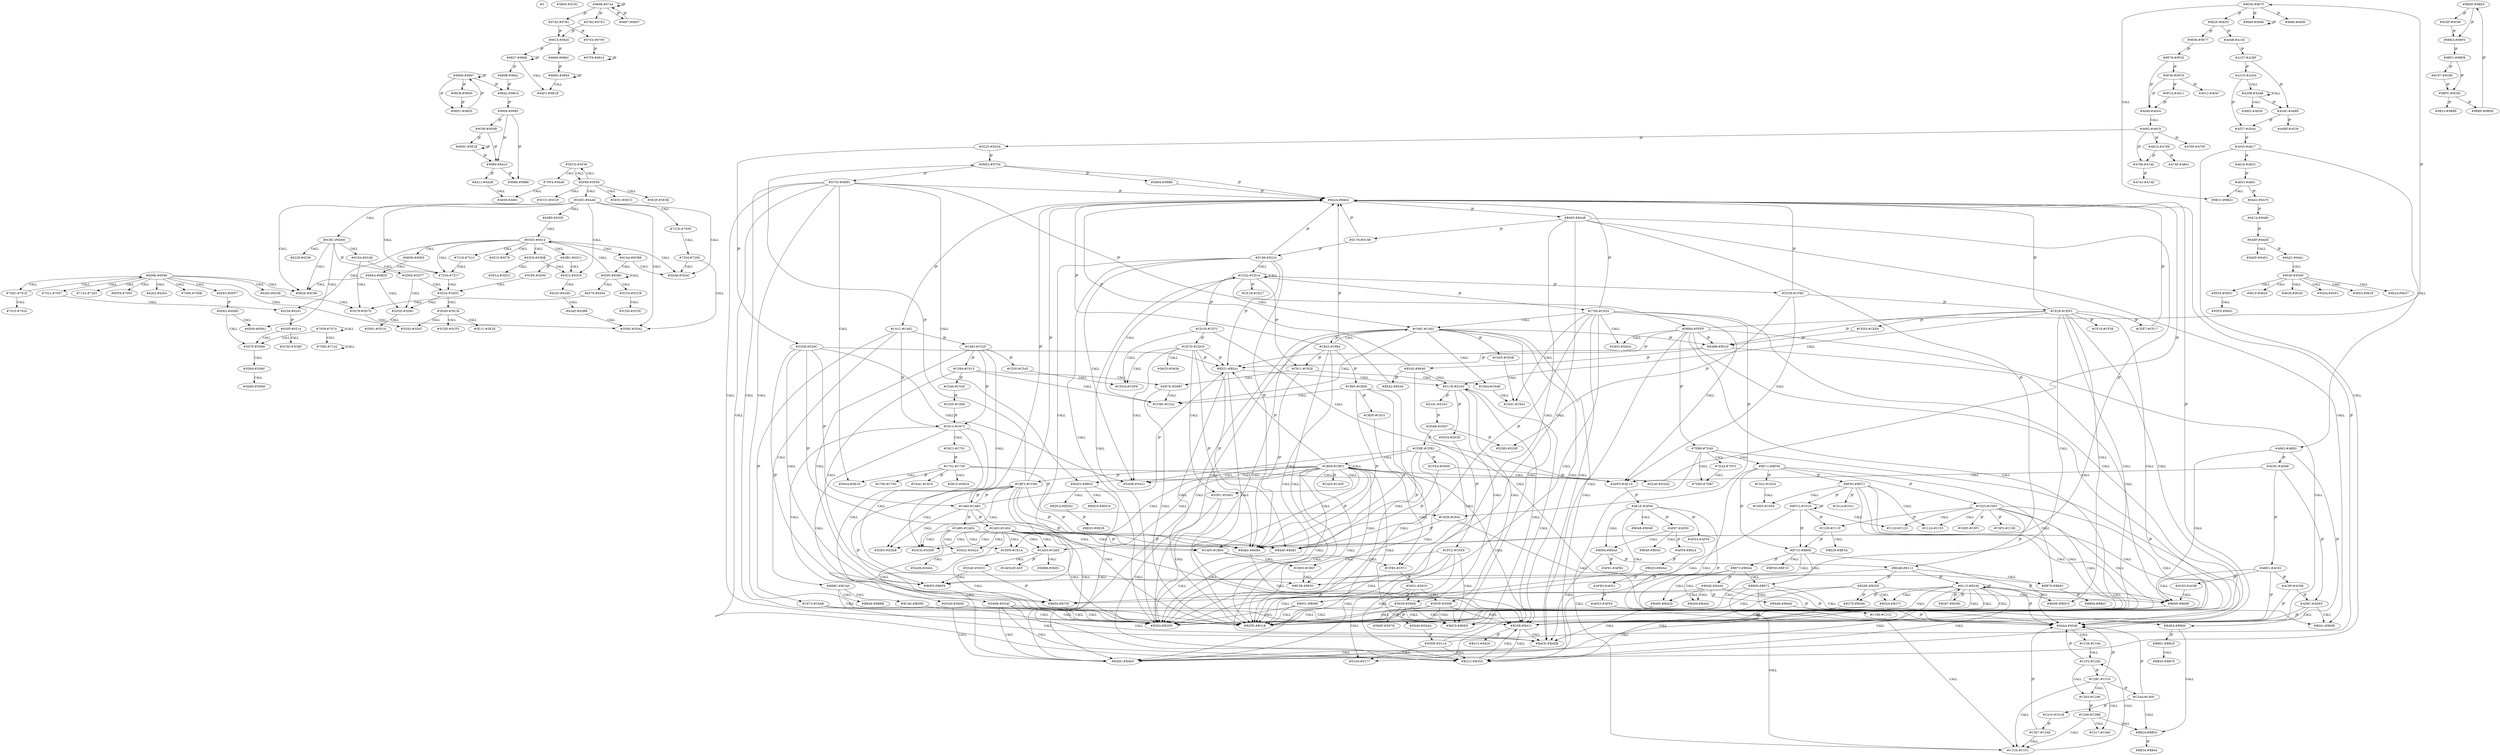strict digraph G {
  1 [ label="#0" ];
  2 [ label="#5B00:#5C5C" ];
  3 [ label="#99B6:#99B8" ];
  4 [ label="#A939:#A961" ];
  5 [ label="#954F:#95D9" ];
  6 [ label="#BACE:#BADB" ];
  7 [ label="#ADF0:#AE1D" ];
  8 [ label="#AE1E:#AF66" ];
  9 [ label="#B2E0:#B2FD" ];
  10 [ label="#B2FE:#B31B" ];
  11 [ label="#CC8E:#CCA1" ];
  12 [ label="#BADC:#BAE9" ];
  13 [ label="#B35B:#B412" ];
  14 [ label="#B31C:#B35A" ];
  15 [ label="#B6C0:#B6EE" ];
  16 [ label="#D11B:#D160" ];
  17 [ label="#B69F:#B6BF" ];
  18 [ label="#94AA:#954E" ];
  19 [ label="#A682:#A6C9" ];
  20 [ label="#9E78:#9F35" ];
  21 [ label="#9F36:#9FC9" ];
  22 [ label="#9FCA:#A011" ];
  23 [ label="#A048:#A04A" ];
  24 [ label="#A76F:#A795" ];
  25 [ label="#A7A1:#A7AE" ];
  26 [ label="#A157:#A1BF" ];
  27 [ label="#A962:#ABE0" ];
  28 [ label="#9B1C:#9B22" ];
  29 [ label="#9BDF:#9BE9" ];
  30 [ label="#9C8F:#9C96" ];
  31 [ label="#9BEA:#9BF0" ];
  32 [ label="#9BF1:#9BFB" ];
  33 [ label="#9C97:#9C9E" ];
  34 [ label="#9BFC:#9C8E" ];
  35 [ label="#9B23:#9BBE" ];
  36 [ label="#9A7A:#9A8E" ];
  37 [ label="#9A8F:#9ADE" ];
  38 [ label="#9ADF:#9AF2" ];
  39 [ label="#B04F:#B050" ];
  40 [ label="#AF67:#AF80" ];
  41 [ label="#B09A:#B0AA" ];
  42 [ label="#B29E:#B2DF" ];
  43 [ label="#B113:#B249" ];
  44 [ label="#B24A:#B27C" ];
  45 [ label="#C702:#C75F" ];
  46 [ label="#D60A:#D61E" ];
  47 [ label="#D61F:#D634" ];
  48 [ label="#CE1B:#CE27" ];
  49 [ label="#BE3B:#BF0C" ];
  50 [ label="#BD9E:#BDC5" ];
  51 [ label="#B5A5:#B640" ];
  52 [ label="#B42A:#B464" ];
  53 [ label="#B465:#B4AE" ];
  54 [ label="#C41C:#C482" ];
  55 [ label="#C673:#C6AB" ];
  56 [ label="#C760:#C793" ];
  57 [ label="#D03F:#D09F" ];
  58 [ label="#D164:#D177" ];
  59 [ label="#D0A0:#D0AA" ];
  60 [ label="#963E:#967F" ];
  61 [ label="#9BBF:#9BDE" ];
  62 [ label="#9698:#97A4" ];
  63 [ label="#9697:#9697" ];
  64 [ label="#9827:#9868" ];
  65 [ label="#98A2:#98CA" ];
  66 [ label="#98D1:#98D5" ];
  67 [ label="#98D6:#9907" ];
  68 [ label="#9C9F:#9D0B" ];
  69 [ label="#99B9:#9A10" ];
  70 [ label="#9A11:#9A2B" ];
  71 [ label="#C283:#C298" ];
  72 [ label="#C299:#C2BB" ];
  73 [ label="#7E4A:#7FF3" ];
  74 [ label="#AC9C:#AD6B" ];
  75 [ label="#ABE1:#AC82" ];
  76 [ label="#D46B:#D5AC" ];
  77 [ label="#D5AD:#D609" ];
  78 [ label="#C6C1:#C701" ];
  79 [ label="#C6AC:#C6C0" ];
  80 [ label="#9E2F:#9E55" ];
  81 [ label="#9E56:#9E77" ];
  82 [ label="#A1C0:#A20A" ];
  83 [ label="#A802:#A938" ];
  84 [ label="#A527:#A544" ];
  85 [ label="#A545:#A617" ];
  86 [ label="#A618:#A652" ];
  87 [ label="#A653:#A681" ];
  88 [ label="#9A42:#9A79" ];
  89 [ label="#9A2C:#9A41" ];
  90 [ label="#B4BB:#B520" ];
  91 [ label="#B521:#B5A1" ];
  92 [ label="#9680:#9688" ];
  93 [ label="#97A5:#97B1" ];
  94 [ label="#9815:#9826" ];
  95 [ label="#989B:#98A1" ];
  96 [ label="#9908:#99B5" ];
  97 [ label="#95F4:#95FC" ];
  98 [ label="#95FD:#9602" ];
  99 [ label="#B710:#B808" ];
  100 [ label="#B9AE:#BA48" ];
  101 [ label="#B9AB:#B9AD" ];
  102 [ label="#A04B:#A156" ];
  103 [ label="#A3AC:#A4BE" ];
  104 [ label="#961F:#9629" ];
  105 [ label="#9638:#963D" ];
  106 [ label="#CCA2:#CD1A" ];
  107 [ label="#C8DF:#C910" ];
  108 [ label="#B4B2:#B4BA" ];
  109 [ label="#B4AF:#B4B1" ];
  110 [ label="#9689:#9696" ];
  111 [ label="#98CB:#98D0" ];
  112 [ label="#7DB8:#7E49" ];
  113 [ label="#BF11:#BF94" ];
  114 [ label="#7D60:#7DB7" ];
  115 [ label="#C1CD:#C1F1" ];
  116 [ label="#C1F2:#C282" ];
  117 [ label="#BBBC:#BCAD" ];
  118 [ label="#C843:#C884" ];
  119 [ label="#B0AB:#B112" ];
  120 [ label="#AF81:#AFB4" ];
  121 [ label="#AFE3:#AFE9" ];
  122 [ label="#CF39:#CF8D" ];
  123 [ label="#D001:#D033" ];
  124 [ label="#D0D8:#D11A" ];
  125 [ label="#D29D:#D29F" ];
  126 [ label="#B641:#B69E" ];
  127 [ label="#C483:#C52F" ];
  128 [ label="#C614:#C672" ];
  129 [ label="#BAEA:#BB00" ];
  130 [ label="#BB2A:#BB33" ];
  131 [ label="#BB45:#BB78" ];
  132 [ label="#C83B:#C842" ];
  133 [ label="#BB34:#BB44" ];
  134 [ label="#BB01:#BB29" ];
  135 [ label="#C317:#C366" ];
  136 [ label="#C0E6:#C0EE" ];
  137 [ label="#BE29:#BE3A" ];
  138 [ label="#9D0C:#9E2E" ];
  139 [ label="#AFEA:#AFF8" ];
  140 [ label="#D639:#D66E" ];
  141 [ label="#D66F:#D67D" ];
  142 [ label="#CB05:#CB07" ];
  143 [ label="#BDD3:#BE02" ];
  144 [ label="#BDCA:#BDD2" ];
  145 [ label="#BE03:#BE28" ];
  146 [ label="#A20B:#A3AB" ];
  147 [ label="#D40B:#D421" ];
  148 [ label="#CF18:#CF38" ];
  149 [ label="#A6CA:#A76E" ];
  150 [ label="#A796:#A7A0" ];
  151 [ label="#BF95:#BFC1" ];
  152 [ label="#C01A:#C021" ];
  153 [ label="#C109:#C11F" ];
  154 [ label="#C124:#C155" ];
  155 [ label="#C120:#C123" ];
  156 [ label="#CDCA:#CDF8" ];
  157 [ label="#C55F:#C599" ];
  158 [ label="#CD1B:#CD7C" ];
  159 [ label="#D3EC:#D402" ];
  160 [ label="#C794:#C83A" ];
  161 [ label="#CD7D:#CDC9" ];
  162 [ label="#B973:#B9AA" ];
  163 [ label="#C2BC:#C316" ];
  164 [ label="#D635:#D638" ];
  165 [ label="#D3E0:#D3EB" ];
  166 [ label="#CDF9:#CE1A" ];
  167 [ label="#CAF0:#CB04" ];
  168 [ label="#BDC6:#BDC9" ];
  169 [ label="#CFB3:#CFC1" ];
  170 [ label="#D3CD:#D3DF" ];
  171 [ label="#D422:#D42A" ];
  172 [ label="#D42B:#D46A" ];
  173 [ label="#CAD5:#CAE8" ];
  174 [ label="#D6B8:#D6E2" ];
  175 [ label="#D3AE:#D3CC" ];
  176 [ label="#B6EF:#B6F9" ];
  177 [ label="#CAE9:#CAEF" ];
  178 [ label="#B6FA:#B70F" ];
  179 [ label="#D0AB:#D0D7" ];
  180 [ label="#CF8E:#CFB2" ];
  181 [ label="#CFC2:#CFE9" ];
  182 [ label="#D2A0:#D3AD" ];
  183 [ label="#CE28:#CEE3" ];
  184 [ label="#D034:#D03E" ];
  185 [ label="#CEE7:#CF17" ];
  186 [ label="#A7AF:#A801" ];
  187 [ label="#B04B:#B04E" ];
  188 [ label="#B051:#B099" ];
  189 [ label="#C022:#C024" ];
  190 [ label="#C025:#C0E5" ];
  191 [ label="#BB79:#BB83" ];
  192 [ label="#BB84:#BBA7" ];
  193 [ label="#CEE4:#CEE6" ];
  194 [ label="#B287:#B29D" ];
  195 [ label="#97F9:#9814" ];
  196 [ label="#97E4:#97F8" ];
  197 [ label="#9AF3:#9B1B" ];
  198 [ label="#95DA:#95F3" ];
  199 [ label="#9603:#961E" ];
  200 [ label="#962A:#9637" ];
  201 [ label="#986D:#989A" ];
  202 [ label="#97B2:#97E3" ];
  203 [ label="#9869:#986C" ];
  204 [ label="#A012:#A047" ];
  205 [ label="#C0F2:#C108" ];
  206 [ label="#D161:#D163" ];
  207 [ label="#D403:#D40A" ];
  208 [ label="#CB08:#CBF2" ];
  209 [ label="#AD6C:#ADEF" ];
  210 [ label="#D755:#D893" ];
  211 [ label="#D8BA:#FFFF" ];
  212 [ label="#B5A2:#B5A4" ];
  213 [ label="#BCAE:#BD9D" ];
  214 [ label="#CFEA:#D000" ];
  215 [ label="#B27D:#B286" ];
  216 [ label="#AC83:#AC8E" ];
  217 [ label="#AC8F:#AC9B" ];
  218 [ label="#C93C:#C943" ];
  219 [ label="#D67E:#D6B7" ];
  220 [ label="#C944:#C94B" ];
  221 [ label="#C911:#C92E" ];
  222 [ label="#D6E3:#D754" ];
  223 [ label="#A4BF:#A526" ];
  224 [ label="#D25B:#D29C" ];
  225 [ label="#C530:#C545" ];
  226 [ label="#C0EF:#C0F1" ];
  227 [ label="#CA60:#CAB4" ];
  228 [ label="#C94C:#CA02" ];
  229 [ label="#C92F:#C93B" ];
  230 [ label="#CBF3:#CC8D" ];
  231 [ label="#C885:#C8DE" ];
  232 [ label="#BA95:#BACD" ];
  233 [ label="#D178:#D198" ];
  234 [ label="#D199:#D224" ];
  235 [ label="#C3AA:#C40F" ];
  236 [ label="#D225:#D25A" ];
  237 [ label="#BA49:#BA94" ];
  238 [ label="#BF0D:#BF10" ];
  239 [ label="#B809:#B972" ];
  240 [ label="#D894:#D8B9" ];
  241 [ label="#C410:#C41B" ];
  242 [ label="#C367:#C3A9" ];
  243 [ label="#B413:#B429" ];
  244 [ label="#C186:#C1CC" ];
  245 [ label="#AFF9:#B024" ];
  246 [ label="#BFC2:#C019" ];
  247 [ label="#C59A:#C613" ];
  248 [ label="#C546:#C55E" ];
  249 [ label="#CA55:#CA5F" ];
  250 [ label="#BBA8:#BBBB" ];
  251 [ label="#B025:#B04A" ];
  252 [ label="#AFB5:#AFE2" ];
  253 [ label="#CA03:#CA54" ];
  254 [ label="#CAB5:#CAD4" ];
  255 [ label="#C156:#C164" ];
  256 [ label="#6B2E:#6C99" ];
  257 [ label="#6FF8:#7005" ];
  258 [ label="#6D96:#6FB0" ];
  259 [ label="#6262:#6264" ];
  260 [ label="#6265:#633E" ];
  261 [ label="#5DA3:#5DA7" ];
  262 [ label="#701F:#7020" ];
  263 [ label="#6D09:#6D61" ];
  264 [ label="#5D7F:#5D89" ];
  265 [ label="#7006:#700B" ];
  266 [ label="#700C:#701E" ];
  267 [ label="#70B3:#7142" ];
  268 [ label="#7021:#7057" ];
  269 [ label="#6259:#6261" ];
  270 [ label="#5C5D:#5CBF" ];
  271 [ label="#650F:#6514" ];
  272 [ label="#7058:#707A" ];
  273 [ label="#6FE5:#6FF7" ];
  274 [ label="#6D62:#6D8D" ];
  275 [ label="#7143:#7203" ];
  276 [ label="#5CC0:#5CCB" ];
  277 [ label="#5CD0:#5CDC" ];
  278 [ label="#6CAA:#6CBB" ];
  279 [ label="#5DA8:#5DAC" ];
  280 [ label="#6595:#65BC" ];
  281 [ label="#6579:#6594" ];
  282 [ label="#5D78:#5D7E" ];
  283 [ label="#5D9E:#5DA2" ];
  284 [ label="#6C9A:#6CA9" ];
  285 [ label="#720A:#7217" ];
  286 [ label="#5D24:#5D5C" ];
  287 [ label="#5DAD:#5E1B" ];
  288 [ label="#5E1C:#5E2E" ];
  289 [ label="#5CDD:#5CF5" ];
  290 [ label="#5D8D:#5D9D" ];
  291 [ label="#5D8A:#5D8C" ];
  292 [ label="#5D5D:#5D6C" ];
  293 [ label="#5D01:#5D19" ];
  294 [ label="#65D3:#6614" ];
  295 [ label="#63C9:#63DB" ];
  296 [ label="#63C2:#63C8" ];
  297 [ label="#633F:#634D" ];
  298 [ label="#634E:#63BB" ];
  299 [ label="#5D1A:#5D23" ];
  300 [ label="#66D8:#66E9" ];
  301 [ label="#66EA:#6B2D" ];
  302 [ label="#6515:#6578" ];
  303 [ label="#63BC:#63C1" ];
  304 [ label="#5CF6:#5D00" ];
  305 [ label="#721D:#7D5F" ];
  306 [ label="#7204:#7209" ];
  307 [ label="#6CBC:#6D08" ];
  308 [ label="#6228:#6258" ];
  309 [ label="#5D6D:#5D77" ];
  310 [ label="#64B9:#650E" ];
  311 [ label="#7218:#721C" ];
  312 [ label="#5CCC:#5CCF" ];
  313 [ label="#63DC:#64AD" ];
  314 [ label="#5E5C:#5ECC" ];
  315 [ label="#5F89:#5FF8" ];
  316 [ label="#5ECD:#5F36" ];
  317 [ label="#7FF4:#94A9" ];
  318 [ label="#5E2F:#5E5B" ];
  5 -> 105 [ label="CALL" ];
  5 -> 199 [ label="CALL" ];
  5 -> 198 [ label="CALL" ];
  5 -> 200 [ label="CALL" ];
  5 -> 97 [ label="CALL" ];
  5 -> 104 [ label="CALL" ];
  6 -> 12 [ label="CALL" ];
  7 -> 8 [ label="JP" ];
  8 -> 40 [ label="JP" ];
  8 -> 139 [ label="JP" ];
  8 -> 187 [ label="CALL" ];
  8 -> 188 [ label="CALL" ];
  8 -> 18 [ label="JP" ];
  8 -> 41 [ label="CALL" ];
  11 -> 106 [ label="CALL" ];
  13 -> 6 [ label="CALL" ];
  13 -> 14 [ label="CALL" ];
  13 -> 243 [ label="JP" ];
  14 -> 13 [ label="CALL" ];
  16 -> 58 [ label="CALL" ];
  16 -> 57 [ label="CALL" ];
  16 -> 206 [ label="JP" ];
  16 -> 140 [ label="CALL" ];
  16 -> 184 [ label="JP" ];
  17 -> 9 [ label="CALL" ];
  18 -> 255 [ label="CALL" ];
  19 -> 150 [ label="JP" ];
  19 -> 24 [ label="JP" ];
  19 -> 149 [ label="JP" ];
  19 -> 236 [ label="JP" ];
  20 -> 23 [ label="JP" ];
  20 -> 21 [ label="JP" ];
  21 -> 204 [ label="JP" ];
  21 -> 22 [ label="JP" ];
  21 -> 23 [ label="JP" ];
  22 -> 23 [ label="JP" ];
  23 -> 19 [ label="CALL" ];
  26 -> 82 [ label="JP" ];
  26 -> 103 [ label="JP" ];
  27 -> 18 [ label="JP" ];
  27 -> 17 [ label="CALL" ];
  27 -> 74 [ label="JP" ];
  29 -> 31 [ label="JP" ];
  29 -> 30 [ label="JP" ];
  30 -> 31 [ label="JP" ];
  31 -> 32 [ label="JP" ];
  32 -> 34 [ label="JP" ];
  32 -> 33 [ label="JP" ];
  33 -> 34 [ label="JP" ];
  34 -> 35 [ label="JP" ];
  34 -> 61 [ label="JP" ];
  36 -> 37 [ label="JP" ];
  37 -> 38 [ label="CALL" ];
  37 -> 89 [ label="JP" ];
  40 -> 245 [ label="JP" ];
  40 -> 41 [ label="CALL" ];
  40 -> 39 [ label="CALL" ];
  41 -> 119 [ label="JP" ];
  41 -> 120 [ label="JP" ];
  41 -> 6 [ label="CALL" ];
  42 -> 17 [ label="CALL" ];
  42 -> 44 [ label="CALL" ];
  42 -> 14 [ label="CALL" ];
  42 -> 215 [ label="JP" ];
  42 -> 15 [ label="CALL" ];
  43 -> 14 [ label="CALL" ];
  43 -> 17 [ label="CALL" ];
  43 -> 15 [ label="CALL" ];
  43 -> 12 [ label="CALL" ];
  43 -> 10 [ label="CALL" ];
  43 -> 194 [ label="JP" ];
  43 -> 44 [ label="CALL" ];
  43 -> 9 [ label="CALL" ];
  43 -> 13 [ label="CALL" ];
  43 -> 43 [ label="JP" ];
  43 -> 18 [ label="JP" ];
  43 -> 215 [ label="JP" ];
  43 -> 50 [ label="CALL" ];
  45 -> 47 [ label="CALL" ];
  45 -> 79 [ label="JP" ];
  45 -> 46 [ label="CALL" ];
  45 -> 7 [ label="CALL" ];
  45 -> 56 [ label="JP" ];
  45 -> 132 [ label="JP" ];
  51 -> 17 [ label="CALL" ];
  51 -> 16 [ label="CALL" ];
  51 -> 52 [ label="JP" ];
  51 -> 212 [ label="JP" ];
  52 -> 54 [ label="JP" ];
  52 -> 18 [ label="JP" ];
  52 -> 53 [ label="JP" ];
  53 -> 9 [ label="CALL" ];
  53 -> 10 [ label="CALL" ];
  53 -> 233 [ label="JP" ];
  53 -> 109 [ label="JP" ];
  53 -> 126 [ label="CALL" ];
  53 -> 108 [ label="JP" ];
  54 -> 55 [ label="JP" ];
  54 -> 128 [ label="JP" ];
  54 -> 117 [ label="CALL" ];
  54 -> 127 [ label="JP" ];
  55 -> 10 [ label="CALL" ];
  55 -> 6 [ label="CALL" ];
  57 -> 59 [ label="JP" ];
  57 -> 10 [ label="CALL" ];
  57 -> 15 [ label="CALL" ];
  57 -> 13 [ label="CALL" ];
  59 -> 124 [ label="JP" ];
  60 -> 28 [ label="CALL" ];
  60 -> 80 [ label="JP" ];
  60 -> 92 [ label="JP" ];
  60 -> 110 [ label="JP" ];
  61 -> 29 [ label="JP" ];
  62 -> 62 [ label="JP" ];
  62 -> 93 [ label="JP" ];
  62 -> 202 [ label="JP" ];
  62 -> 63 [ label="JP" ];
  63 -> 62 [ label="JP" ];
  64 -> 64 [ label="JP" ];
  64 -> 95 [ label="JP" ];
  64 -> 197 [ label="CALL" ];
  65 -> 96 [ label="JP" ];
  66 -> 67 [ label="JP" ];
  67 -> 66 [ label="JP" ];
  67 -> 67 [ label="JP" ];
  67 -> 111 [ label="JP" ];
  67 -> 65 [ label="JP" ];
  68 -> 69 [ label="JP" ];
  68 -> 138 [ label="JP" ];
  69 -> 3 [ label="JP" ];
  69 -> 70 [ label="JP" ];
  70 -> 4 [ label="CALL" ];
  71 -> 72 [ label="JP" ];
  72 -> 130 [ label="CALL" ];
  72 -> 135 [ label="CALL" ];
  72 -> 115 [ label="CALL" ];
  73 -> 114 [ label="CALL" ];
  74 -> 7 [ label="CALL" ];
  74 -> 209 [ label="JP" ];
  74 -> 75 [ label="JP" ];
  75 -> 18 [ label="JP" ];
  75 -> 17 [ label="CALL" ];
  75 -> 216 [ label="JP" ];
  75 -> 217 [ label="JP" ];
  76 -> 14 [ label="CALL" ];
  76 -> 15 [ label="CALL" ];
  76 -> 12 [ label="CALL" ];
  76 -> 6 [ label="CALL" ];
  76 -> 9 [ label="CALL" ];
  77 -> 12 [ label="CALL" ];
  77 -> 9 [ label="CALL" ];
  78 -> 45 [ label="JP" ];
  80 -> 81 [ label="JP" ];
  80 -> 102 [ label="JP" ];
  81 -> 20 [ label="JP" ];
  82 -> 84 [ label="JP" ];
  82 -> 146 [ label="CALL" ];
  84 -> 85 [ label="JP" ];
  85 -> 27 [ label="CALL" ];
  85 -> 12 [ label="CALL" ];
  85 -> 86 [ label="JP" ];
  86 -> 87 [ label="JP" ];
  87 -> 28 [ label="CALL" ];
  87 -> 88 [ label="JP" ];
  88 -> 36 [ label="JP" ];
  89 -> 5 [ label="CALL" ];
  90 -> 51 [ label="JP" ];
  90 -> 15 [ label="CALL" ];
  90 -> 91 [ label="JP" ];
  91 -> 10 [ label="CALL" ];
  91 -> 13 [ label="CALL" ];
  91 -> 16 [ label="CALL" ];
  92 -> 92 [ label="JP" ];
  93 -> 94 [ label="JP" ];
  93 -> 196 [ label="JP" ];
  94 -> 203 [ label="JP" ];
  94 -> 64 [ label="JP" ];
  95 -> 65 [ label="JP" ];
  96 -> 69 [ label="JP" ];
  96 -> 3 [ label="JP" ];
  96 -> 68 [ label="JP" ];
  97 -> 98 [ label="CALL" ];
  99 -> 239 [ label="CALL" ];
  99 -> 238 [ label="CALL" ];
  99 -> 176 [ label="CALL" ];
  99 -> 18 [ label="JP" ];
  99 -> 162 [ label="JP" ];
  100 -> 101 [ label="JP" ];
  100 -> 237 [ label="CALL" ];
  100 -> 18 [ label="JP" ];
  100 -> 232 [ label="CALL" ];
  100 -> 178 [ label="JP" ];
  101 -> 18 [ label="JP" ];
  102 -> 26 [ label="JP" ];
  103 -> 84 [ label="JP" ];
  103 -> 223 [ label="JP" ];
  106 -> 48 [ label="JP" ];
  106 -> 158 [ label="JP" ];
  106 -> 228 [ label="CALL" ];
  106 -> 122 [ label="JP" ];
  106 -> 9 [ label="CALL" ];
  106 -> 160 [ label="JP" ];
  106 -> 106 [ label="CALL" ];
  106 -> 221 [ label="JP" ];
  107 -> 108 [ label="JP" ];
  108 -> 13 [ label="CALL" ];
  109 -> 9 [ label="CALL" ];
  111 -> 66 [ label="JP" ];
  112 -> 113 [ label="CALL" ];
  112 -> 73 [ label="CALL" ];
  112 -> 115 [ label="CALL" ];
  112 -> 114 [ label="CALL" ];
  112 -> 18 [ label="JP" ];
  113 -> 12 [ label="CALL" ];
  113 -> 191 [ label="CALL" ];
  113 -> 190 [ label="JP" ];
  113 -> 151 [ label="JP" ];
  113 -> 99 [ label="JP" ];
  113 -> 189 [ label="JP" ];
  115 -> 116 [ label="CALL" ];
  116 -> 18 [ label="JP" ];
  116 -> 71 [ label="CALL" ];
  116 -> 163 [ label="JP" ];
  117 -> 250 [ label="CALL" ];
  117 -> 213 [ label="CALL" ];
  117 -> 10 [ label="CALL" ];
  118 -> 52 [ label="JP" ];
  118 -> 221 [ label="JP" ];
  118 -> 9 [ label="CALL" ];
  118 -> 10 [ label="CALL" ];
  118 -> 228 [ label="CALL" ];
  118 -> 231 [ label="JP" ];
  119 -> 42 [ label="JP" ];
  119 -> 191 [ label="CALL" ];
  119 -> 10 [ label="CALL" ];
  119 -> 43 [ label="JP" ];
  121 -> 18 [ label="JP" ];
  122 -> 52 [ label="JP" ];
  122 -> 7 [ label="CALL" ];
  122 -> 183 [ label="JP" ];
  122 -> 125 [ label="JP" ];
  123 -> 57 [ label="CALL" ];
  123 -> 58 [ label="CALL" ];
  123 -> 10 [ label="CALL" ];
  123 -> 140 [ label="CALL" ];
  124 -> 14 [ label="CALL" ];
  124 -> 58 [ label="CALL" ];
  124 -> 52 [ label="JP" ];
  124 -> 16 [ label="CALL" ];
  127 -> 170 [ label="CALL" ];
  127 -> 128 [ label="JP" ];
  127 -> 176 [ label="CALL" ];
  127 -> 247 [ label="JP" ];
  127 -> 225 [ label="JP" ];
  128 -> 78 [ label="CALL" ];
  128 -> 77 [ label="CALL" ];
  128 -> 49 [ label="CALL" ];
  128 -> 76 [ label="CALL" ];
  128 -> 10 [ label="CALL" ];
  129 -> 134 [ label="JP" ];
  129 -> 130 [ label="CALL" ];
  130 -> 133 [ label="JP" ];
  132 -> 126 [ label="CALL" ];
  132 -> 109 [ label="JP" ];
  134 -> 131 [ label="CALL" ];
  138 -> 69 [ label="JP" ];
  138 -> 138 [ label="JP" ];
  139 -> 18 [ label="JP" ];
  140 -> 15 [ label="CALL" ];
  140 -> 10 [ label="CALL" ];
  140 -> 141 [ label="JP" ];
  140 -> 13 [ label="CALL" ];
  142 -> 49 [ label="CALL" ];
  143 -> 14 [ label="CALL" ];
  143 -> 168 [ label="CALL" ];
  143 -> 144 [ label="CALL" ];
  144 -> 145 [ label="JP" ];
  146 -> 103 [ label="JP" ];
  146 -> 83 [ label="CALL" ];
  146 -> 146 [ label="CALL" ];
  149 -> 186 [ label="JP" ];
  149 -> 150 [ label="JP" ];
  150 -> 25 [ label="JP" ];
  151 -> 136 [ label="CALL" ];
  151 -> 246 [ label="JP" ];
  151 -> 9 [ label="CALL" ];
  151 -> 10 [ label="CALL" ];
  151 -> 13 [ label="CALL" ];
  151 -> 154 [ label="CALL" ];
  151 -> 152 [ label="JP" ];
  153 -> 137 [ label="CALL" ];
  153 -> 99 [ label="JP" ];
  157 -> 128 [ label="JP" ];
  158 -> 7 [ label="CALL" ];
  158 -> 156 [ label="CALL" ];
  158 -> 161 [ label="JP" ];
  159 -> 14 [ label="CALL" ];
  159 -> 9 [ label="CALL" ];
  160 -> 207 [ label="CALL" ];
  160 -> 6 [ label="CALL" ];
  160 -> 13 [ label="CALL" ];
  160 -> 132 [ label="JP" ];
  160 -> 9 [ label="CALL" ];
  160 -> 218 [ label="CALL" ];
  160 -> 52 [ label="JP" ];
  160 -> 109 [ label="JP" ];
  160 -> 228 [ label="CALL" ];
  160 -> 7 [ label="CALL" ];
  161 -> 147 [ label="CALL" ];
  161 -> 108 [ label="JP" ];
  161 -> 164 [ label="CALL" ];
  161 -> 109 [ label="JP" ];
  161 -> 91 [ label="JP" ];
  161 -> 156 [ label="CALL" ];
  161 -> 159 [ label="CALL" ];
  162 -> 232 [ label="CALL" ];
  162 -> 100 [ label="JP" ];
  162 -> 237 [ label="CALL" ];
  162 -> 239 [ label="CALL" ];
  163 -> 235 [ label="JP" ];
  163 -> 71 [ label="CALL" ];
  163 -> 18 [ label="JP" ];
  163 -> 135 [ label="CALL" ];
  163 -> 115 [ label="CALL" ];
  166 -> 10 [ label="CALL" ];
  167 -> 142 [ label="CALL" ];
  167 -> 169 [ label="CALL" ];
  169 -> 123 [ label="JP" ];
  171 -> 172 [ label="CALL" ];
  173 -> 175 [ label="CALL" ];
  173 -> 174 [ label="CALL" ];
  173 -> 177 [ label="JP" ];
  175 -> 176 [ label="CALL" ];
  175 -> 178 [ label="JP" ];
  179 -> 125 [ label="JP" ];
  179 -> 180 [ label="JP" ];
  180 -> 214 [ label="JP" ];
  180 -> 109 [ label="JP" ];
  180 -> 147 [ label="CALL" ];
  180 -> 208 [ label="CALL" ];
  180 -> 9 [ label="CALL" ];
  180 -> 169 [ label="CALL" ];
  181 -> 12 [ label="CALL" ];
  181 -> 10 [ label="CALL" ];
  181 -> 142 [ label="CALL" ];
  181 -> 14 [ label="CALL" ];
  181 -> 15 [ label="CALL" ];
  182 -> 52 [ label="JP" ];
  183 -> 13 [ label="CALL" ];
  183 -> 50 [ label="CALL" ];
  183 -> 15 [ label="CALL" ];
  183 -> 148 [ label="JP" ];
  183 -> 16 [ label="CALL" ];
  183 -> 52 [ label="JP" ];
  183 -> 185 [ label="JP" ];
  183 -> 49 [ label="CALL" ];
  183 -> 9 [ label="CALL" ];
  183 -> 193 [ label="JP" ];
  183 -> 90 [ label="JP" ];
  184 -> 181 [ label="JP" ];
  185 -> 52 [ label="JP" ];
  188 -> 9 [ label="CALL" ];
  188 -> 10 [ label="CALL" ];
  189 -> 136 [ label="CALL" ];
  190 -> 13 [ label="CALL" ];
  190 -> 9 [ label="CALL" ];
  190 -> 154 [ label="CALL" ];
  190 -> 153 [ label="JP" ];
  190 -> 155 [ label="CALL" ];
  190 -> 10 [ label="CALL" ];
  190 -> 205 [ label="JP" ];
  190 -> 119 [ label="JP" ];
  190 -> 226 [ label="JP" ];
  191 -> 192 [ label="JP" ];
  193 -> 90 [ label="JP" ];
  194 -> 43 [ label="JP" ];
  195 -> 195 [ label="JP" ];
  196 -> 195 [ label="JP" ];
  201 -> 197 [ label="CALL" ];
  201 -> 201 [ label="JP" ];
  202 -> 94 [ label="JP" ];
  203 -> 201 [ label="JP" ];
  206 -> 179 [ label="JP" ];
  208 -> 147 [ label="CALL" ];
  208 -> 10 [ label="CALL" ];
  208 -> 208 [ label="CALL" ];
  208 -> 169 [ label="CALL" ];
  208 -> 143 [ label="CALL" ];
  208 -> 6 [ label="CALL" ];
  208 -> 9 [ label="CALL" ];
  208 -> 15 [ label="CALL" ];
  208 -> 91 [ label="JP" ];
  208 -> 249 [ label="JP" ];
  208 -> 49 [ label="CALL" ];
  208 -> 159 [ label="CALL" ];
  208 -> 7 [ label="CALL" ];
  208 -> 108 [ label="JP" ];
  208 -> 166 [ label="CALL" ];
  208 -> 230 [ label="JP" ];
  208 -> 13 [ label="CALL" ];
  208 -> 173 [ label="CALL" ];
  208 -> 167 [ label="CALL" ];
  209 -> 129 [ label="CALL" ];
  209 -> 18 [ label="JP" ];
  209 -> 126 [ label="CALL" ];
  210 -> 14 [ label="CALL" ];
  210 -> 15 [ label="CALL" ];
  210 -> 52 [ label="JP" ];
  210 -> 46 [ label="CALL" ];
  210 -> 211 [ label="JP" ];
  210 -> 9 [ label="CALL" ];
  210 -> 143 [ label="CALL" ];
  210 -> 10 [ label="CALL" ];
  211 -> 9 [ label="CALL" ];
  211 -> 91 [ label="JP" ];
  211 -> 112 [ label="JP" ];
  211 -> 13 [ label="CALL" ];
  211 -> 6 [ label="CALL" ];
  211 -> 90 [ label="JP" ];
  211 -> 207 [ label="CALL" ];
  211 -> 14 [ label="CALL" ];
  211 -> 60 [ label="JP" ];
  212 -> 52 [ label="JP" ];
  213 -> 9 [ label="CALL" ];
  214 -> 108 [ label="JP" ];
  214 -> 182 [ label="JP" ];
  215 -> 12 [ label="CALL" ];
  216 -> 17 [ label="CALL" ];
  217 -> 18 [ label="JP" ];
  217 -> 209 [ label="JP" ];
  219 -> 10 [ label="CALL" ];
  219 -> 11 [ label="CALL" ];
  220 -> 218 [ label="CALL" ];
  221 -> 219 [ label="CALL" ];
  221 -> 220 [ label="CALL" ];
  221 -> 108 [ label="JP" ];
  222 -> 52 [ label="JP" ];
  222 -> 210 [ label="JP" ];
  222 -> 240 [ label="JP" ];
  224 -> 178 [ label="JP" ];
  224 -> 227 [ label="JP" ];
  224 -> 91 [ label="JP" ];
  224 -> 147 [ label="CALL" ];
  224 -> 176 [ label="CALL" ];
  224 -> 109 [ label="JP" ];
  225 -> 156 [ label="CALL" ];
  227 -> 91 [ label="JP" ];
  227 -> 230 [ label="JP" ];
  227 -> 253 [ label="JP" ];
  227 -> 165 [ label="CALL" ];
  227 -> 108 [ label="JP" ];
  227 -> 52 [ label="JP" ];
  227 -> 254 [ label="JP" ];
  228 -> 118 [ label="JP" ];
  228 -> 9 [ label="CALL" ];
  228 -> 220 [ label="CALL" ];
  228 -> 12 [ label="CALL" ];
  228 -> 10 [ label="CALL" ];
  228 -> 14 [ label="CALL" ];
  228 -> 90 [ label="JP" ];
  228 -> 13 [ label="CALL" ];
  228 -> 15 [ label="CALL" ];
  228 -> 11 [ label="CALL" ];
  228 -> 229 [ label="JP" ];
  229 -> 218 [ label="CALL" ];
  230 -> 222 [ label="JP" ];
  230 -> 52 [ label="JP" ];
  230 -> 10 [ label="CALL" ];
  230 -> 170 [ label="CALL" ];
  230 -> 109 [ label="JP" ];
  230 -> 227 [ label="JP" ];
  230 -> 178 [ label="JP" ];
  230 -> 165 [ label="CALL" ];
  230 -> 12 [ label="CALL" ];
  230 -> 108 [ label="JP" ];
  231 -> 10 [ label="CALL" ];
  231 -> 108 [ label="JP" ];
  231 -> 107 [ label="JP" ];
  231 -> 11 [ label="CALL" ];
  231 -> 12 [ label="CALL" ];
  232 -> 6 [ label="CALL" ];
  233 -> 234 [ label="JP" ];
  233 -> 52 [ label="JP" ];
  234 -> 106 [ label="CALL" ];
  234 -> 108 [ label="JP" ];
  234 -> 91 [ label="JP" ];
  234 -> 176 [ label="CALL" ];
  234 -> 9 [ label="CALL" ];
  234 -> 52 [ label="JP" ];
  234 -> 147 [ label="CALL" ];
  235 -> 241 [ label="JP" ];
  235 -> 18 [ label="JP" ];
  235 -> 130 [ label="CALL" ];
  236 -> 224 [ label="JP" ];
  236 -> 222 [ label="JP" ];
  239 -> 18 [ label="JP" ];
  239 -> 178 [ label="JP" ];
  239 -> 129 [ label="CALL" ];
  239 -> 244 [ label="CALL" ];
  239 -> 115 [ label="CALL" ];
  240 -> 52 [ label="JP" ];
  241 -> 242 [ label="JP" ];
  242 -> 18 [ label="JP" ];
  242 -> 115 [ label="CALL" ];
  244 -> 115 [ label="CALL" ];
  245 -> 251 [ label="JP" ];
  246 -> 246 [ label="JP" ];
  246 -> 153 [ label="JP" ];
  246 -> 155 [ label="CALL" ];
  246 -> 10 [ label="CALL" ];
  246 -> 99 [ label="JP" ];
  247 -> 219 [ label="CALL" ];
  247 -> 248 [ label="JP" ];
  247 -> 11 [ label="CALL" ];
  247 -> 176 [ label="CALL" ];
  248 -> 157 [ label="JP" ];
  251 -> 252 [ label="JP" ];
  252 -> 121 [ label="JP" ];
  253 -> 171 [ label="CALL" ];
  253 -> 165 [ label="CALL" ];
  253 -> 166 [ label="CALL" ];
  253 -> 173 [ label="CALL" ];
  253 -> 12 [ label="CALL" ];
  253 -> 13 [ label="CALL" ];
  253 -> 108 [ label="JP" ];
  253 -> 109 [ label="JP" ];
  253 -> 167 [ label="CALL" ];
  253 -> 9 [ label="CALL" ];
  253 -> 170 [ label="CALL" ];
  254 -> 9 [ label="CALL" ];
  254 -> 167 [ label="CALL" ];
  254 -> 173 [ label="CALL" ];
  254 -> 170 [ label="CALL" ];
  254 -> 171 [ label="CALL" ];
  254 -> 166 [ label="CALL" ];
  255 -> 116 [ label="CALL" ];
  258 -> 257 [ label="CALL" ];
  258 -> 260 [ label="CALL" ];
  258 -> 268 [ label="CALL" ];
  258 -> 265 [ label="CALL" ];
  258 -> 256 [ label="CALL" ];
  258 -> 259 [ label="CALL" ];
  258 -> 266 [ label="CALL" ];
  258 -> 273 [ label="CALL" ];
  258 -> 261 [ label="CALL" ];
  258 -> 275 [ label="CALL" ];
  260 -> 282 [ label="CALL" ];
  264 -> 291 [ label="CALL" ];
  266 -> 258 [ label="CALL" ];
  266 -> 262 [ label="CALL" ];
  267 -> 267 [ label="CALL" ];
  268 -> 269 [ label="CALL" ];
  269 -> 271 [ label="JP" ];
  271 -> 264 [ label="CALL" ];
  271 -> 270 [ label="CALL" ];
  272 -> 267 [ label="CALL" ];
  272 -> 264 [ label="CALL" ];
  272 -> 272 [ label="CALL" ];
  273 -> 274 [ label="JP" ];
  274 -> 264 [ label="CALL" ];
  274 -> 263 [ label="CALL" ];
  276 -> 277 [ label="CALL" ];
  278 -> 280 [ label="CALL" ];
  278 -> 279 [ label="CALL" ];
  280 -> 280 [ label="CALL" ];
  280 -> 276 [ label="CALL" ];
  280 -> 281 [ label="CALL" ];
  280 -> 294 [ label="CALL" ];
  281 -> 282 [ label="CALL" ];
  282 -> 283 [ label="CALL" ];
  284 -> 282 [ label="CALL" ];
  284 -> 285 [ label="CALL" ];
  285 -> 286 [ label="CALL" ];
  286 -> 287 [ label="CALL" ];
  286 -> 292 [ label="CALL" ];
  287 -> 261 [ label="CALL" ];
  287 -> 288 [ label="CALL" ];
  287 -> 289 [ label="CALL" ];
  291 -> 290 [ label="CALL" ];
  292 -> 293 [ label="CALL" ];
  294 -> 269 [ label="CALL" ];
  294 -> 302 [ label="CALL" ];
  294 -> 295 [ label="CALL" ];
  294 -> 300 [ label="CALL" ];
  294 -> 279 [ label="CALL" ];
  294 -> 311 [ label="CALL" ];
  294 -> 303 [ label="CALL" ];
  294 -> 285 [ label="CALL" ];
  294 -> 278 [ label="CALL" ];
  295 -> 299 [ label="CALL" ];
  295 -> 296 [ label="CALL" ];
  296 -> 297 [ label="CALL" ];
  297 -> 298 [ label="CALL" ];
  298 -> 283 [ label="CALL" ];
  300 -> 301 [ label="CALL" ];
  301 -> 256 [ label="CALL" ];
  301 -> 292 [ label="CALL" ];
  303 -> 296 [ label="CALL" ];
  303 -> 304 [ label="JP" ];
  304 -> 286 [ label="CALL" ];
  305 -> 306 [ label="CALL" ];
  306 -> 283 [ label="CALL" ];
  306 -> 279 [ label="CALL" ];
  307 -> 308 [ label="CALL" ];
  307 -> 284 [ label="CALL" ];
  307 -> 263 [ label="CALL" ];
  307 -> 256 [ label="CALL" ];
  307 -> 309 [ label="JP" ];
  309 -> 286 [ label="CALL" ];
  309 -> 292 [ label="CALL" ];
  310 -> 294 [ label="CALL" ];
  311 -> 285 [ label="CALL" ];
  313 -> 256 [ label="CALL" ];
  313 -> 307 [ label="CALL" ];
  313 -> 296 [ label="CALL" ];
  313 -> 310 [ label="CALL" ];
  313 -> 285 [ label="CALL" ];
  313 -> 283 [ label="CALL" ];
  313 -> 305 [ label="CALL" ];
  313 -> 279 [ label="CALL" ];
  315 -> 313 [ label="CALL" ];
  315 -> 314 [ label="CALL" ];
  315 -> 316 [ label="CALL" ];
  315 -> 312 [ label="CALL" ];
  315 -> 318 [ label="CALL" ];
  316 -> 317 [ label="CALL" ];
  316 -> 315 [ label="CALL" ];
  317 -> 4 [ label="CALL" ];
}
